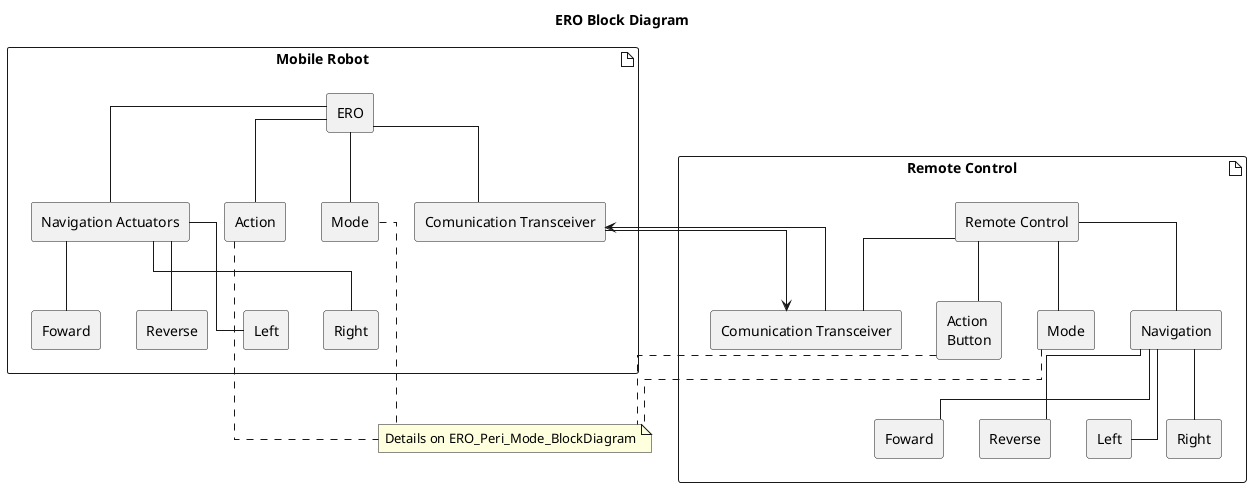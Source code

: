 @startuml
skinparam linetype polyline
skinparam linetype ortho

title ERO Block Diagram

artifact "Mobile Robot" as robot{
    agent "ERO" as subject_ero
    agent "Navigation Actuators" as robot_nav
    agent "Action" as robot_peri
    agent "Mode" as robot_mode
    agent "Comunication Transceiver" as robot_com
    agent "Foward" as robot_nav_fw
    agent "Reverse" as robot_nav_rv
    agent "Left" as robot_nav_l
    agent "Right" as robot_nav_r
} 
artifact "Remote Control" as remote{
    agent "Remote Control" as subject_remote
    agent "Navigation" as remote_nav
    agent "Action\nButton" as remote_peri
    agent "Mode" as remote_mode
    agent "Comunication Transceiver" as remote_com
    agent "Foward" as remote_nav_fw
    agent "Reverse" as remote_nav_rv
    agent "Left" as remote_nav_l
    agent "Right" as remote_nav_r
}

note "Details on ERO_Peri_Mode_BlockDiagram" as extention_hint

robot_com ---> remote_com
robot_com <--left-- remote_com
robot_com -[hidden]- remote_com
robot -[hidden]right- remote
subject_ero -[hidden]right- robot_com

subject_ero -- robot_nav
subject_ero -- robot_peri
subject_ero -- robot_mode
subject_ero -- robot_com
robot_nav -- robot_nav_fw
robot_nav -- robot_nav_rv
robot_nav -- robot_nav_l
robot_nav -- robot_nav_r

subject_remote -- remote_nav
subject_remote -- remote_peri
subject_remote -- remote_mode
subject_remote -- remote_com
remote_nav -- remote_nav_fw
remote_nav -- remote_nav_rv
remote_nav -- remote_nav_l
remote_nav -- remote_nav_r

remote_peri .. extention_hint
remote_mode .. extention_hint

robot_peri .. extention_hint
robot_mode .. extention_hint

@enduml
